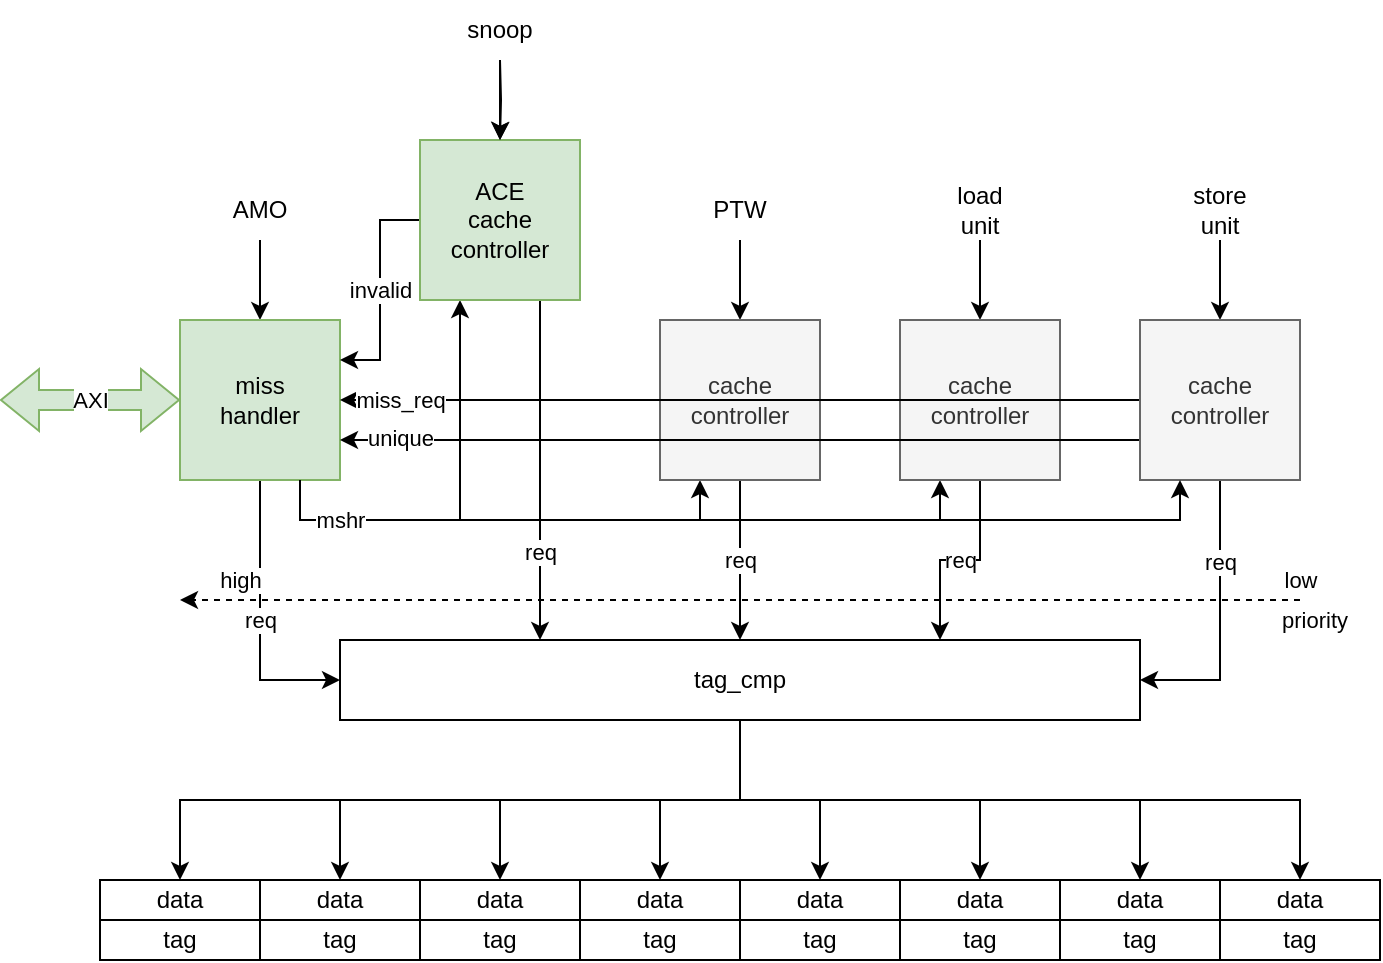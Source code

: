 <mxfile version="21.4.0" type="embed">
  <diagram id="ZMtK4XZIfAlvVhyy08Ix" name="Page-1">
    <mxGraphModel dx="1434" dy="1885" grid="1" gridSize="10" guides="1" tooltips="1" connect="1" arrows="1" fold="1" page="1" pageScale="1" pageWidth="850" pageHeight="1100" math="0" shadow="0">
      <root>
        <mxCell id="0" />
        <mxCell id="1" parent="0" />
        <mxCell id="npFX3f-mWCA9Xx_PFYXD-1" style="edgeStyle=orthogonalEdgeStyle;rounded=0;orthogonalLoop=1;jettySize=auto;html=1;exitX=0.5;exitY=0;exitDx=0;exitDy=0;endArrow=none;endFill=0;startArrow=classic;startFill=1;entryX=0.5;entryY=1;entryDx=0;entryDy=0;entryPerimeter=0;" parent="1" source="npFX3f-mWCA9Xx_PFYXD-4" target="npFX3f-mWCA9Xx_PFYXD-46" edge="1">
          <mxGeometry relative="1" as="geometry">
            <mxPoint x="400" y="80" as="targetPoint" />
          </mxGeometry>
        </mxCell>
        <mxCell id="npFX3f-mWCA9Xx_PFYXD-2" style="edgeStyle=orthogonalEdgeStyle;rounded=0;orthogonalLoop=1;jettySize=auto;html=1;entryX=0.75;entryY=1;entryDx=0;entryDy=0;startArrow=classic;startFill=1;endArrow=none;endFill=0;exitX=0.25;exitY=1;exitDx=0;exitDy=0;" parent="1" source="npFX3f-mWCA9Xx_PFYXD-4" target="npFX3f-mWCA9Xx_PFYXD-7" edge="1">
          <mxGeometry relative="1" as="geometry" />
        </mxCell>
        <mxCell id="npFX3f-mWCA9Xx_PFYXD-3" value="req" style="edgeStyle=orthogonalEdgeStyle;rounded=0;orthogonalLoop=1;jettySize=auto;html=1;exitX=0.5;exitY=1;exitDx=0;exitDy=0;entryX=0.5;entryY=0;entryDx=0;entryDy=0;startArrow=none;startFill=0;endArrow=classic;endFill=1;" parent="1" source="npFX3f-mWCA9Xx_PFYXD-4" target="npFX3f-mWCA9Xx_PFYXD-28" edge="1">
          <mxGeometry relative="1" as="geometry" />
        </mxCell>
        <mxCell id="npFX3f-mWCA9Xx_PFYXD-4" value="&lt;div&gt;cache&lt;/div&gt;&lt;div&gt;controller&lt;br&gt;&lt;/div&gt;" style="whiteSpace=wrap;html=1;aspect=fixed;fillColor=#f5f5f5;strokeColor=#666666;fontColor=#333333;" parent="1" vertex="1">
          <mxGeometry x="360" y="120" width="80" height="80" as="geometry" />
        </mxCell>
        <mxCell id="npFX3f-mWCA9Xx_PFYXD-5" value="req" style="edgeStyle=orthogonalEdgeStyle;rounded=0;orthogonalLoop=1;jettySize=auto;html=1;exitX=0.5;exitY=1;exitDx=0;exitDy=0;entryX=0;entryY=0.5;entryDx=0;entryDy=0;startArrow=none;startFill=0;endArrow=classic;endFill=1;" parent="1" source="npFX3f-mWCA9Xx_PFYXD-7" target="npFX3f-mWCA9Xx_PFYXD-28" edge="1">
          <mxGeometry relative="1" as="geometry" />
        </mxCell>
        <mxCell id="npFX3f-mWCA9Xx_PFYXD-6" value="" style="edgeStyle=orthogonalEdgeStyle;rounded=0;orthogonalLoop=1;jettySize=auto;html=1;exitX=0.5;exitY=0;exitDx=0;exitDy=0;startArrow=classic;startFill=1;endArrow=none;endFill=0;entryX=0.5;entryY=1;entryDx=0;entryDy=0;" parent="1" source="npFX3f-mWCA9Xx_PFYXD-7" target="npFX3f-mWCA9Xx_PFYXD-53" edge="1">
          <mxGeometry relative="1" as="geometry">
            <mxPoint x="160" y="80" as="targetPoint" />
          </mxGeometry>
        </mxCell>
        <mxCell id="tKqqhwmGQDGYIwVs_86B-1" style="edgeStyle=orthogonalEdgeStyle;rounded=0;orthogonalLoop=1;jettySize=auto;html=1;exitX=0.75;exitY=1;exitDx=0;exitDy=0;entryX=0.25;entryY=1;entryDx=0;entryDy=0;" parent="1" source="npFX3f-mWCA9Xx_PFYXD-7" target="npFX3f-mWCA9Xx_PFYXD-55" edge="1">
          <mxGeometry relative="1" as="geometry" />
        </mxCell>
        <mxCell id="npFX3f-mWCA9Xx_PFYXD-7" value="&lt;div&gt;miss&lt;/div&gt;&lt;div&gt;handler&lt;br&gt;&lt;/div&gt;" style="whiteSpace=wrap;html=1;aspect=fixed;fillColor=#d5e8d4;strokeColor=#82b366;" parent="1" vertex="1">
          <mxGeometry x="120" y="120" width="80" height="80" as="geometry" />
        </mxCell>
        <mxCell id="npFX3f-mWCA9Xx_PFYXD-8" style="edgeStyle=orthogonalEdgeStyle;rounded=0;orthogonalLoop=1;jettySize=auto;html=1;exitX=0.5;exitY=0;exitDx=0;exitDy=0;endArrow=none;endFill=0;startArrow=classic;startFill=1;entryX=0.5;entryY=1;entryDx=0;entryDy=0;" parent="1" source="npFX3f-mWCA9Xx_PFYXD-11" target="npFX3f-mWCA9Xx_PFYXD-47" edge="1">
          <mxGeometry relative="1" as="geometry">
            <mxPoint x="520" y="80" as="targetPoint" />
          </mxGeometry>
        </mxCell>
        <mxCell id="npFX3f-mWCA9Xx_PFYXD-9" style="edgeStyle=orthogonalEdgeStyle;rounded=0;orthogonalLoop=1;jettySize=auto;html=1;entryX=0.75;entryY=1;entryDx=0;entryDy=0;startArrow=classic;startFill=1;endArrow=none;endFill=0;exitX=0.25;exitY=1;exitDx=0;exitDy=0;" parent="1" source="npFX3f-mWCA9Xx_PFYXD-11" target="npFX3f-mWCA9Xx_PFYXD-7" edge="1">
          <mxGeometry relative="1" as="geometry">
            <Array as="points">
              <mxPoint x="500" y="220" />
              <mxPoint x="180" y="220" />
            </Array>
          </mxGeometry>
        </mxCell>
        <mxCell id="npFX3f-mWCA9Xx_PFYXD-10" value="req" style="edgeStyle=orthogonalEdgeStyle;rounded=0;orthogonalLoop=1;jettySize=auto;html=1;exitX=0.5;exitY=1;exitDx=0;exitDy=0;entryX=0.75;entryY=0;entryDx=0;entryDy=0;startArrow=none;startFill=0;endArrow=classic;endFill=1;" parent="1" source="npFX3f-mWCA9Xx_PFYXD-11" target="npFX3f-mWCA9Xx_PFYXD-28" edge="1">
          <mxGeometry relative="1" as="geometry" />
        </mxCell>
        <mxCell id="npFX3f-mWCA9Xx_PFYXD-11" value="&lt;div&gt;cache&lt;/div&gt;&lt;div&gt;controller&lt;br&gt;&lt;/div&gt;" style="whiteSpace=wrap;html=1;aspect=fixed;fillColor=#f5f5f5;strokeColor=#666666;fontColor=#333333;" parent="1" vertex="1">
          <mxGeometry x="480" y="120" width="80" height="80" as="geometry" />
        </mxCell>
        <mxCell id="npFX3f-mWCA9Xx_PFYXD-12" style="edgeStyle=orthogonalEdgeStyle;rounded=0;orthogonalLoop=1;jettySize=auto;html=1;exitX=0.5;exitY=0;exitDx=0;exitDy=0;endArrow=none;endFill=0;startArrow=classic;startFill=1;entryX=0.5;entryY=1;entryDx=0;entryDy=0;" parent="1" source="npFX3f-mWCA9Xx_PFYXD-19" target="npFX3f-mWCA9Xx_PFYXD-48" edge="1">
          <mxGeometry relative="1" as="geometry">
            <mxPoint x="640" y="80" as="targetPoint" />
          </mxGeometry>
        </mxCell>
        <mxCell id="npFX3f-mWCA9Xx_PFYXD-15" style="edgeStyle=orthogonalEdgeStyle;rounded=0;orthogonalLoop=1;jettySize=auto;html=1;exitX=0.5;exitY=1;exitDx=0;exitDy=0;startArrow=none;startFill=0;endArrow=classic;endFill=1;entryX=1;entryY=0.5;entryDx=0;entryDy=0;" parent="1" source="npFX3f-mWCA9Xx_PFYXD-19" target="npFX3f-mWCA9Xx_PFYXD-28" edge="1">
          <mxGeometry relative="1" as="geometry">
            <mxPoint x="640" y="250" as="targetPoint" />
          </mxGeometry>
        </mxCell>
        <mxCell id="npFX3f-mWCA9Xx_PFYXD-16" value="req" style="edgeLabel;html=1;align=center;verticalAlign=middle;resizable=0;points=[];" parent="npFX3f-mWCA9Xx_PFYXD-15" vertex="1" connectable="0">
          <mxGeometry x="-0.179" y="-1" relative="1" as="geometry">
            <mxPoint x="1" y="-17" as="offset" />
          </mxGeometry>
        </mxCell>
        <mxCell id="npFX3f-mWCA9Xx_PFYXD-17" style="edgeStyle=orthogonalEdgeStyle;rounded=0;orthogonalLoop=1;jettySize=auto;html=1;exitX=0;exitY=0.5;exitDx=0;exitDy=0;entryX=1;entryY=0.5;entryDx=0;entryDy=0;" parent="1" source="npFX3f-mWCA9Xx_PFYXD-19" target="npFX3f-mWCA9Xx_PFYXD-7" edge="1">
          <mxGeometry relative="1" as="geometry">
            <mxPoint x="200" y="160" as="targetPoint" />
            <Array as="points" />
          </mxGeometry>
        </mxCell>
        <mxCell id="npFX3f-mWCA9Xx_PFYXD-18" value="&lt;div&gt;miss_req&lt;/div&gt;" style="edgeLabel;html=1;align=center;verticalAlign=middle;resizable=0;points=[];" parent="npFX3f-mWCA9Xx_PFYXD-17" connectable="0" vertex="1">
          <mxGeometry x="0.667" y="-1" relative="1" as="geometry">
            <mxPoint x="-37" y="1" as="offset" />
          </mxGeometry>
        </mxCell>
        <mxCell id="SOgFPl3rtw29Z5ovVsgr-1" style="edgeStyle=orthogonalEdgeStyle;rounded=0;orthogonalLoop=1;jettySize=auto;html=1;exitX=0;exitY=0.75;exitDx=0;exitDy=0;entryX=1;entryY=0.75;entryDx=0;entryDy=0;" parent="1" source="npFX3f-mWCA9Xx_PFYXD-19" target="npFX3f-mWCA9Xx_PFYXD-7" edge="1">
          <mxGeometry relative="1" as="geometry" />
        </mxCell>
        <mxCell id="SOgFPl3rtw29Z5ovVsgr-2" value="unique" style="edgeLabel;html=1;align=center;verticalAlign=middle;resizable=0;points=[];" parent="SOgFPl3rtw29Z5ovVsgr-1" connectable="0" vertex="1">
          <mxGeometry x="0.865" y="-1" relative="1" as="geometry">
            <mxPoint x="3" as="offset" />
          </mxGeometry>
        </mxCell>
        <mxCell id="npFX3f-mWCA9Xx_PFYXD-19" value="&lt;div&gt;cache&lt;/div&gt;&lt;div&gt;controller&lt;br&gt;&lt;/div&gt;" style="whiteSpace=wrap;html=1;aspect=fixed;fillColor=#f5f5f5;strokeColor=#666666;fontColor=#333333;" parent="1" vertex="1">
          <mxGeometry x="600" y="120" width="80" height="80" as="geometry" />
        </mxCell>
        <mxCell id="npFX3f-mWCA9Xx_PFYXD-20" style="edgeStyle=orthogonalEdgeStyle;rounded=0;orthogonalLoop=1;jettySize=auto;html=1;exitX=0.5;exitY=1;exitDx=0;exitDy=0;startArrow=none;startFill=0;endArrow=classic;endFill=1;" parent="1" source="npFX3f-mWCA9Xx_PFYXD-28" target="npFX3f-mWCA9Xx_PFYXD-37" edge="1">
          <mxGeometry relative="1" as="geometry" />
        </mxCell>
        <mxCell id="npFX3f-mWCA9Xx_PFYXD-21" style="edgeStyle=orthogonalEdgeStyle;rounded=0;orthogonalLoop=1;jettySize=auto;html=1;exitX=0.5;exitY=1;exitDx=0;exitDy=0;entryX=0.5;entryY=0;entryDx=0;entryDy=0;startArrow=none;startFill=0;endArrow=classic;endFill=1;" parent="1" source="npFX3f-mWCA9Xx_PFYXD-28" target="npFX3f-mWCA9Xx_PFYXD-39" edge="1">
          <mxGeometry relative="1" as="geometry" />
        </mxCell>
        <mxCell id="npFX3f-mWCA9Xx_PFYXD-22" style="edgeStyle=orthogonalEdgeStyle;rounded=0;orthogonalLoop=1;jettySize=auto;html=1;exitX=0.5;exitY=1;exitDx=0;exitDy=0;entryX=0.5;entryY=0;entryDx=0;entryDy=0;startArrow=none;startFill=0;endArrow=classic;endFill=1;" parent="1" source="npFX3f-mWCA9Xx_PFYXD-28" target="npFX3f-mWCA9Xx_PFYXD-41" edge="1">
          <mxGeometry relative="1" as="geometry" />
        </mxCell>
        <mxCell id="npFX3f-mWCA9Xx_PFYXD-23" style="edgeStyle=orthogonalEdgeStyle;rounded=0;orthogonalLoop=1;jettySize=auto;html=1;exitX=0.5;exitY=1;exitDx=0;exitDy=0;startArrow=none;startFill=0;endArrow=classic;endFill=1;" parent="1" source="npFX3f-mWCA9Xx_PFYXD-28" target="npFX3f-mWCA9Xx_PFYXD-43" edge="1">
          <mxGeometry relative="1" as="geometry" />
        </mxCell>
        <mxCell id="npFX3f-mWCA9Xx_PFYXD-24" style="edgeStyle=orthogonalEdgeStyle;rounded=0;orthogonalLoop=1;jettySize=auto;html=1;exitX=0.5;exitY=1;exitDx=0;exitDy=0;startArrow=none;startFill=0;endArrow=classic;endFill=1;" parent="1" source="npFX3f-mWCA9Xx_PFYXD-28" target="npFX3f-mWCA9Xx_PFYXD-29" edge="1">
          <mxGeometry relative="1" as="geometry" />
        </mxCell>
        <mxCell id="npFX3f-mWCA9Xx_PFYXD-25" style="edgeStyle=orthogonalEdgeStyle;rounded=0;orthogonalLoop=1;jettySize=auto;html=1;exitX=0.5;exitY=1;exitDx=0;exitDy=0;startArrow=none;startFill=0;endArrow=classic;endFill=1;" parent="1" source="npFX3f-mWCA9Xx_PFYXD-28" target="npFX3f-mWCA9Xx_PFYXD-31" edge="1">
          <mxGeometry relative="1" as="geometry" />
        </mxCell>
        <mxCell id="npFX3f-mWCA9Xx_PFYXD-26" style="edgeStyle=orthogonalEdgeStyle;rounded=0;orthogonalLoop=1;jettySize=auto;html=1;exitX=0.5;exitY=1;exitDx=0;exitDy=0;startArrow=none;startFill=0;endArrow=classic;endFill=1;" parent="1" source="npFX3f-mWCA9Xx_PFYXD-28" target="npFX3f-mWCA9Xx_PFYXD-33" edge="1">
          <mxGeometry relative="1" as="geometry" />
        </mxCell>
        <mxCell id="npFX3f-mWCA9Xx_PFYXD-27" style="edgeStyle=orthogonalEdgeStyle;rounded=0;orthogonalLoop=1;jettySize=auto;html=1;exitX=0.5;exitY=1;exitDx=0;exitDy=0;entryX=0.5;entryY=0;entryDx=0;entryDy=0;startArrow=none;startFill=0;endArrow=classic;endFill=1;" parent="1" source="npFX3f-mWCA9Xx_PFYXD-28" target="npFX3f-mWCA9Xx_PFYXD-35" edge="1">
          <mxGeometry relative="1" as="geometry" />
        </mxCell>
        <mxCell id="npFX3f-mWCA9Xx_PFYXD-28" value="tag_cmp" style="rounded=0;whiteSpace=wrap;html=1;" parent="1" vertex="1">
          <mxGeometry x="200" y="280" width="400" height="40" as="geometry" />
        </mxCell>
        <mxCell id="npFX3f-mWCA9Xx_PFYXD-29" value="data" style="rounded=0;whiteSpace=wrap;html=1;" parent="1" vertex="1">
          <mxGeometry x="400" y="400" width="80" height="20" as="geometry" />
        </mxCell>
        <mxCell id="npFX3f-mWCA9Xx_PFYXD-30" value="tag" style="rounded=0;whiteSpace=wrap;html=1;" parent="1" vertex="1">
          <mxGeometry x="400" y="420" width="80" height="20" as="geometry" />
        </mxCell>
        <mxCell id="npFX3f-mWCA9Xx_PFYXD-31" value="data" style="rounded=0;whiteSpace=wrap;html=1;" parent="1" vertex="1">
          <mxGeometry x="480" y="400" width="80" height="20" as="geometry" />
        </mxCell>
        <mxCell id="npFX3f-mWCA9Xx_PFYXD-32" value="tag" style="rounded=0;whiteSpace=wrap;html=1;" parent="1" vertex="1">
          <mxGeometry x="480" y="420" width="80" height="20" as="geometry" />
        </mxCell>
        <mxCell id="npFX3f-mWCA9Xx_PFYXD-33" value="data" style="rounded=0;whiteSpace=wrap;html=1;" parent="1" vertex="1">
          <mxGeometry x="560" y="400" width="80" height="20" as="geometry" />
        </mxCell>
        <mxCell id="npFX3f-mWCA9Xx_PFYXD-34" value="tag" style="rounded=0;whiteSpace=wrap;html=1;" parent="1" vertex="1">
          <mxGeometry x="560" y="420" width="80" height="20" as="geometry" />
        </mxCell>
        <mxCell id="npFX3f-mWCA9Xx_PFYXD-35" value="data" style="rounded=0;whiteSpace=wrap;html=1;" parent="1" vertex="1">
          <mxGeometry x="640" y="400" width="80" height="20" as="geometry" />
        </mxCell>
        <mxCell id="npFX3f-mWCA9Xx_PFYXD-36" value="tag" style="rounded=0;whiteSpace=wrap;html=1;" parent="1" vertex="1">
          <mxGeometry x="640" y="420" width="80" height="20" as="geometry" />
        </mxCell>
        <mxCell id="npFX3f-mWCA9Xx_PFYXD-37" value="data" style="rounded=0;whiteSpace=wrap;html=1;" parent="1" vertex="1">
          <mxGeometry x="80" y="400" width="80" height="20" as="geometry" />
        </mxCell>
        <mxCell id="npFX3f-mWCA9Xx_PFYXD-38" value="tag" style="rounded=0;whiteSpace=wrap;html=1;" parent="1" vertex="1">
          <mxGeometry x="80" y="420" width="80" height="20" as="geometry" />
        </mxCell>
        <mxCell id="npFX3f-mWCA9Xx_PFYXD-39" value="data" style="rounded=0;whiteSpace=wrap;html=1;" parent="1" vertex="1">
          <mxGeometry x="160" y="400" width="80" height="20" as="geometry" />
        </mxCell>
        <mxCell id="npFX3f-mWCA9Xx_PFYXD-40" value="tag" style="rounded=0;whiteSpace=wrap;html=1;" parent="1" vertex="1">
          <mxGeometry x="160" y="420" width="80" height="20" as="geometry" />
        </mxCell>
        <mxCell id="npFX3f-mWCA9Xx_PFYXD-41" value="data" style="rounded=0;whiteSpace=wrap;html=1;" parent="1" vertex="1">
          <mxGeometry x="240" y="400" width="80" height="20" as="geometry" />
        </mxCell>
        <mxCell id="npFX3f-mWCA9Xx_PFYXD-42" value="tag" style="rounded=0;whiteSpace=wrap;html=1;" parent="1" vertex="1">
          <mxGeometry x="240" y="420" width="80" height="20" as="geometry" />
        </mxCell>
        <mxCell id="npFX3f-mWCA9Xx_PFYXD-43" value="data" style="rounded=0;whiteSpace=wrap;html=1;" parent="1" vertex="1">
          <mxGeometry x="320" y="400" width="80" height="20" as="geometry" />
        </mxCell>
        <mxCell id="npFX3f-mWCA9Xx_PFYXD-44" value="tag" style="rounded=0;whiteSpace=wrap;html=1;" parent="1" vertex="1">
          <mxGeometry x="320" y="420" width="80" height="20" as="geometry" />
        </mxCell>
        <mxCell id="npFX3f-mWCA9Xx_PFYXD-45" value="AXI" style="shape=flexArrow;endArrow=classic;startArrow=classic;html=1;rounded=0;entryX=0;entryY=0.5;entryDx=0;entryDy=0;fillColor=#d5e8d4;strokeColor=#82b366;" parent="1" target="npFX3f-mWCA9Xx_PFYXD-7" edge="1">
          <mxGeometry width="100" height="100" relative="1" as="geometry">
            <mxPoint x="30" y="160" as="sourcePoint" />
            <mxPoint x="470" y="360" as="targetPoint" />
          </mxGeometry>
        </mxCell>
        <mxCell id="npFX3f-mWCA9Xx_PFYXD-46" value="PTW" style="text;html=1;strokeColor=none;fillColor=none;align=center;verticalAlign=middle;whiteSpace=wrap;rounded=0;" parent="1" vertex="1">
          <mxGeometry x="370" y="50" width="60" height="30" as="geometry" />
        </mxCell>
        <mxCell id="npFX3f-mWCA9Xx_PFYXD-47" value="load&lt;br&gt;unit" style="text;html=1;strokeColor=none;fillColor=none;align=center;verticalAlign=middle;whiteSpace=wrap;rounded=0;" parent="1" vertex="1">
          <mxGeometry x="490" y="50" width="60" height="30" as="geometry" />
        </mxCell>
        <mxCell id="npFX3f-mWCA9Xx_PFYXD-48" value="&lt;div&gt;store&lt;/div&gt;&lt;div&gt;unit&lt;br&gt;&lt;/div&gt;" style="text;html=1;strokeColor=none;fillColor=none;align=center;verticalAlign=middle;whiteSpace=wrap;rounded=0;" parent="1" vertex="1">
          <mxGeometry x="610" y="50" width="60" height="30" as="geometry" />
        </mxCell>
        <mxCell id="npFX3f-mWCA9Xx_PFYXD-49" value="" style="endArrow=classic;html=1;rounded=0;dashed=1;" parent="1" edge="1">
          <mxGeometry width="50" height="50" relative="1" as="geometry">
            <mxPoint x="680" y="260" as="sourcePoint" />
            <mxPoint x="120" y="260" as="targetPoint" />
          </mxGeometry>
        </mxCell>
        <mxCell id="npFX3f-mWCA9Xx_PFYXD-50" value="priority" style="edgeLabel;html=1;align=center;verticalAlign=middle;resizable=0;points=[];" parent="npFX3f-mWCA9Xx_PFYXD-49" vertex="1" connectable="0">
          <mxGeometry x="-0.269" y="3" relative="1" as="geometry">
            <mxPoint x="211" y="7" as="offset" />
          </mxGeometry>
        </mxCell>
        <mxCell id="npFX3f-mWCA9Xx_PFYXD-51" value="&lt;div&gt;high&lt;/div&gt;" style="edgeLabel;html=1;align=center;verticalAlign=middle;resizable=0;points=[];" parent="npFX3f-mWCA9Xx_PFYXD-49" vertex="1" connectable="0">
          <mxGeometry x="0.538" y="-2" relative="1" as="geometry">
            <mxPoint x="-100" y="-8" as="offset" />
          </mxGeometry>
        </mxCell>
        <mxCell id="npFX3f-mWCA9Xx_PFYXD-52" value="low" style="edgeLabel;html=1;align=center;verticalAlign=middle;resizable=0;points=[];" parent="npFX3f-mWCA9Xx_PFYXD-49" vertex="1" connectable="0">
          <mxGeometry x="-0.727" y="-2" relative="1" as="geometry">
            <mxPoint x="76" y="-8" as="offset" />
          </mxGeometry>
        </mxCell>
        <mxCell id="npFX3f-mWCA9Xx_PFYXD-53" value="AMO" style="text;html=1;strokeColor=none;fillColor=none;align=center;verticalAlign=middle;whiteSpace=wrap;rounded=0;" parent="1" vertex="1">
          <mxGeometry x="130" y="50" width="60" height="30" as="geometry" />
        </mxCell>
        <mxCell id="npFX3f-mWCA9Xx_PFYXD-63" value="req" style="edgeStyle=orthogonalEdgeStyle;rounded=0;orthogonalLoop=1;jettySize=auto;html=1;exitX=0.75;exitY=1;exitDx=0;exitDy=0;entryX=0.25;entryY=0;entryDx=0;entryDy=0;" parent="1" source="npFX3f-mWCA9Xx_PFYXD-55" target="npFX3f-mWCA9Xx_PFYXD-28" edge="1">
          <mxGeometry x="0.474" relative="1" as="geometry">
            <Array as="points">
              <mxPoint x="300" y="170" />
              <mxPoint x="300" y="170" />
            </Array>
            <mxPoint as="offset" />
          </mxGeometry>
        </mxCell>
        <mxCell id="b2UCD4XLRwJ0PrpICmSz-1" value="invalid" style="edgeStyle=orthogonalEdgeStyle;rounded=0;orthogonalLoop=1;jettySize=auto;html=1;exitX=0;exitY=0.5;exitDx=0;exitDy=0;entryX=1;entryY=0.25;entryDx=0;entryDy=0;" parent="1" source="npFX3f-mWCA9Xx_PFYXD-55" target="npFX3f-mWCA9Xx_PFYXD-7" edge="1">
          <mxGeometry relative="1" as="geometry">
            <Array as="points">
              <mxPoint x="220" y="70" />
              <mxPoint x="220" y="140" />
            </Array>
          </mxGeometry>
        </mxCell>
        <mxCell id="npFX3f-mWCA9Xx_PFYXD-55" value="&lt;div&gt;ACE&lt;br&gt;&lt;/div&gt;&lt;div&gt;cache&lt;/div&gt;&lt;div&gt;controller&lt;br&gt;&lt;/div&gt;" style="whiteSpace=wrap;html=1;aspect=fixed;fillColor=#d5e8d4;strokeColor=#82b366;" parent="1" vertex="1">
          <mxGeometry x="240" y="30" width="80" height="80" as="geometry" />
        </mxCell>
        <mxCell id="npFX3f-mWCA9Xx_PFYXD-56" value="" style="edgeStyle=orthogonalEdgeStyle;rounded=0;orthogonalLoop=1;jettySize=auto;html=1;startArrow=classic;startFill=1;endArrow=none;endFill=0;exitX=0.25;exitY=1;exitDx=0;exitDy=0;entryX=0.75;entryY=1;entryDx=0;entryDy=0;" parent="1" source="npFX3f-mWCA9Xx_PFYXD-19" target="npFX3f-mWCA9Xx_PFYXD-7" edge="1">
          <mxGeometry relative="1" as="geometry">
            <mxPoint x="200" y="180" as="targetPoint" />
            <mxPoint x="600" y="180" as="sourcePoint" />
            <Array as="points">
              <mxPoint x="620" y="220" />
              <mxPoint x="180" y="220" />
            </Array>
          </mxGeometry>
        </mxCell>
        <mxCell id="npFX3f-mWCA9Xx_PFYXD-58" value="mshr" style="edgeLabel;html=1;align=center;verticalAlign=middle;resizable=0;points=[];" parent="npFX3f-mWCA9Xx_PFYXD-56" vertex="1" connectable="0">
          <mxGeometry x="0.805" y="1" relative="1" as="geometry">
            <mxPoint x="-7" y="-1" as="offset" />
          </mxGeometry>
        </mxCell>
        <mxCell id="npFX3f-mWCA9Xx_PFYXD-59" style="edgeStyle=orthogonalEdgeStyle;rounded=0;orthogonalLoop=1;jettySize=auto;html=1;exitX=0.5;exitY=0;exitDx=0;exitDy=0;endArrow=none;endFill=0;startArrow=classic;startFill=1;entryX=0.5;entryY=1;entryDx=0;entryDy=0;entryPerimeter=0;" parent="1" target="npFX3f-mWCA9Xx_PFYXD-60" edge="1">
          <mxGeometry relative="1" as="geometry">
            <mxPoint x="280" y="-10" as="targetPoint" />
            <mxPoint x="280" y="30" as="sourcePoint" />
          </mxGeometry>
        </mxCell>
        <mxCell id="npFX3f-mWCA9Xx_PFYXD-61" style="edgeStyle=orthogonalEdgeStyle;rounded=0;orthogonalLoop=1;jettySize=auto;html=1;entryX=0.5;entryY=0;entryDx=0;entryDy=0;exitX=0.5;exitY=1;exitDx=0;exitDy=0;" parent="1" source="npFX3f-mWCA9Xx_PFYXD-60" target="npFX3f-mWCA9Xx_PFYXD-55" edge="1">
          <mxGeometry relative="1" as="geometry">
            <mxPoint x="280" y="30" as="targetPoint" />
          </mxGeometry>
        </mxCell>
        <mxCell id="npFX3f-mWCA9Xx_PFYXD-60" value="snoop" style="text;html=1;strokeColor=none;fillColor=none;align=center;verticalAlign=middle;whiteSpace=wrap;rounded=0;" parent="1" vertex="1">
          <mxGeometry x="250" y="-40" width="60" height="30" as="geometry" />
        </mxCell>
      </root>
    </mxGraphModel>
  </diagram>
</mxfile>
